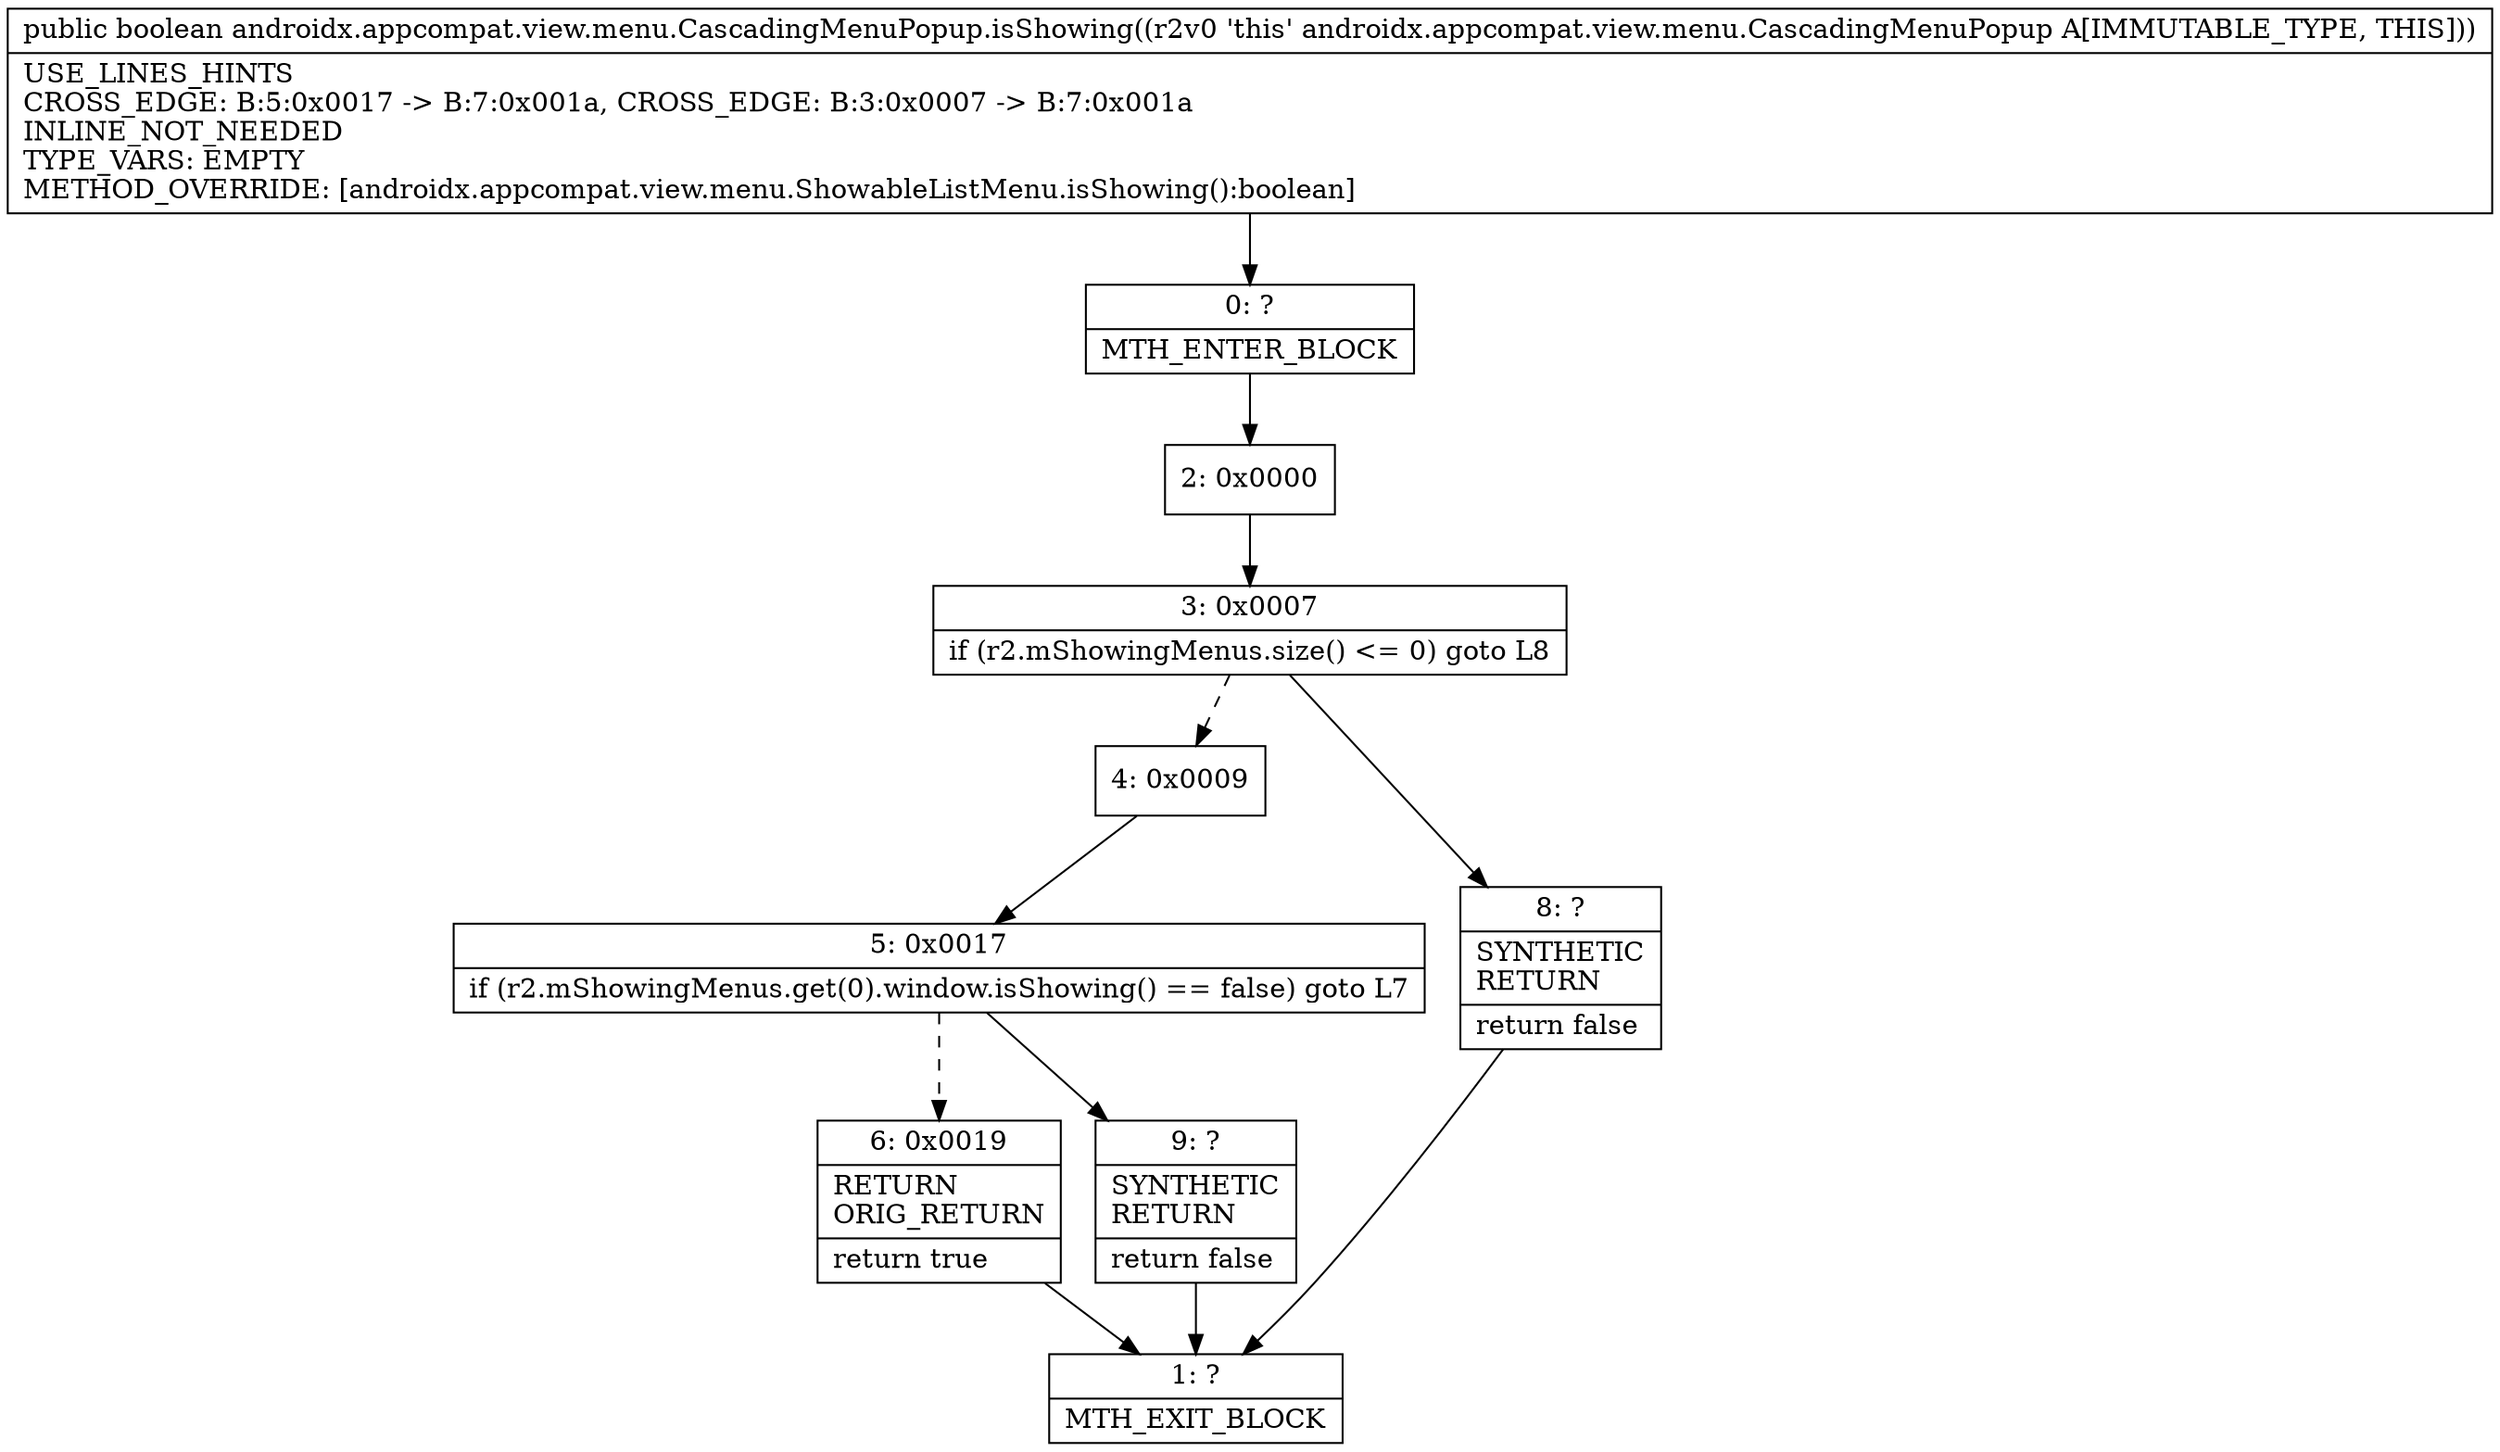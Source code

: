 digraph "CFG forandroidx.appcompat.view.menu.CascadingMenuPopup.isShowing()Z" {
Node_0 [shape=record,label="{0\:\ ?|MTH_ENTER_BLOCK\l}"];
Node_2 [shape=record,label="{2\:\ 0x0000}"];
Node_3 [shape=record,label="{3\:\ 0x0007|if (r2.mShowingMenus.size() \<= 0) goto L8\l}"];
Node_4 [shape=record,label="{4\:\ 0x0009}"];
Node_5 [shape=record,label="{5\:\ 0x0017|if (r2.mShowingMenus.get(0).window.isShowing() == false) goto L7\l}"];
Node_6 [shape=record,label="{6\:\ 0x0019|RETURN\lORIG_RETURN\l|return true\l}"];
Node_1 [shape=record,label="{1\:\ ?|MTH_EXIT_BLOCK\l}"];
Node_9 [shape=record,label="{9\:\ ?|SYNTHETIC\lRETURN\l|return false\l}"];
Node_8 [shape=record,label="{8\:\ ?|SYNTHETIC\lRETURN\l|return false\l}"];
MethodNode[shape=record,label="{public boolean androidx.appcompat.view.menu.CascadingMenuPopup.isShowing((r2v0 'this' androidx.appcompat.view.menu.CascadingMenuPopup A[IMMUTABLE_TYPE, THIS]))  | USE_LINES_HINTS\lCROSS_EDGE: B:5:0x0017 \-\> B:7:0x001a, CROSS_EDGE: B:3:0x0007 \-\> B:7:0x001a\lINLINE_NOT_NEEDED\lTYPE_VARS: EMPTY\lMETHOD_OVERRIDE: [androidx.appcompat.view.menu.ShowableListMenu.isShowing():boolean]\l}"];
MethodNode -> Node_0;Node_0 -> Node_2;
Node_2 -> Node_3;
Node_3 -> Node_4[style=dashed];
Node_3 -> Node_8;
Node_4 -> Node_5;
Node_5 -> Node_6[style=dashed];
Node_5 -> Node_9;
Node_6 -> Node_1;
Node_9 -> Node_1;
Node_8 -> Node_1;
}

